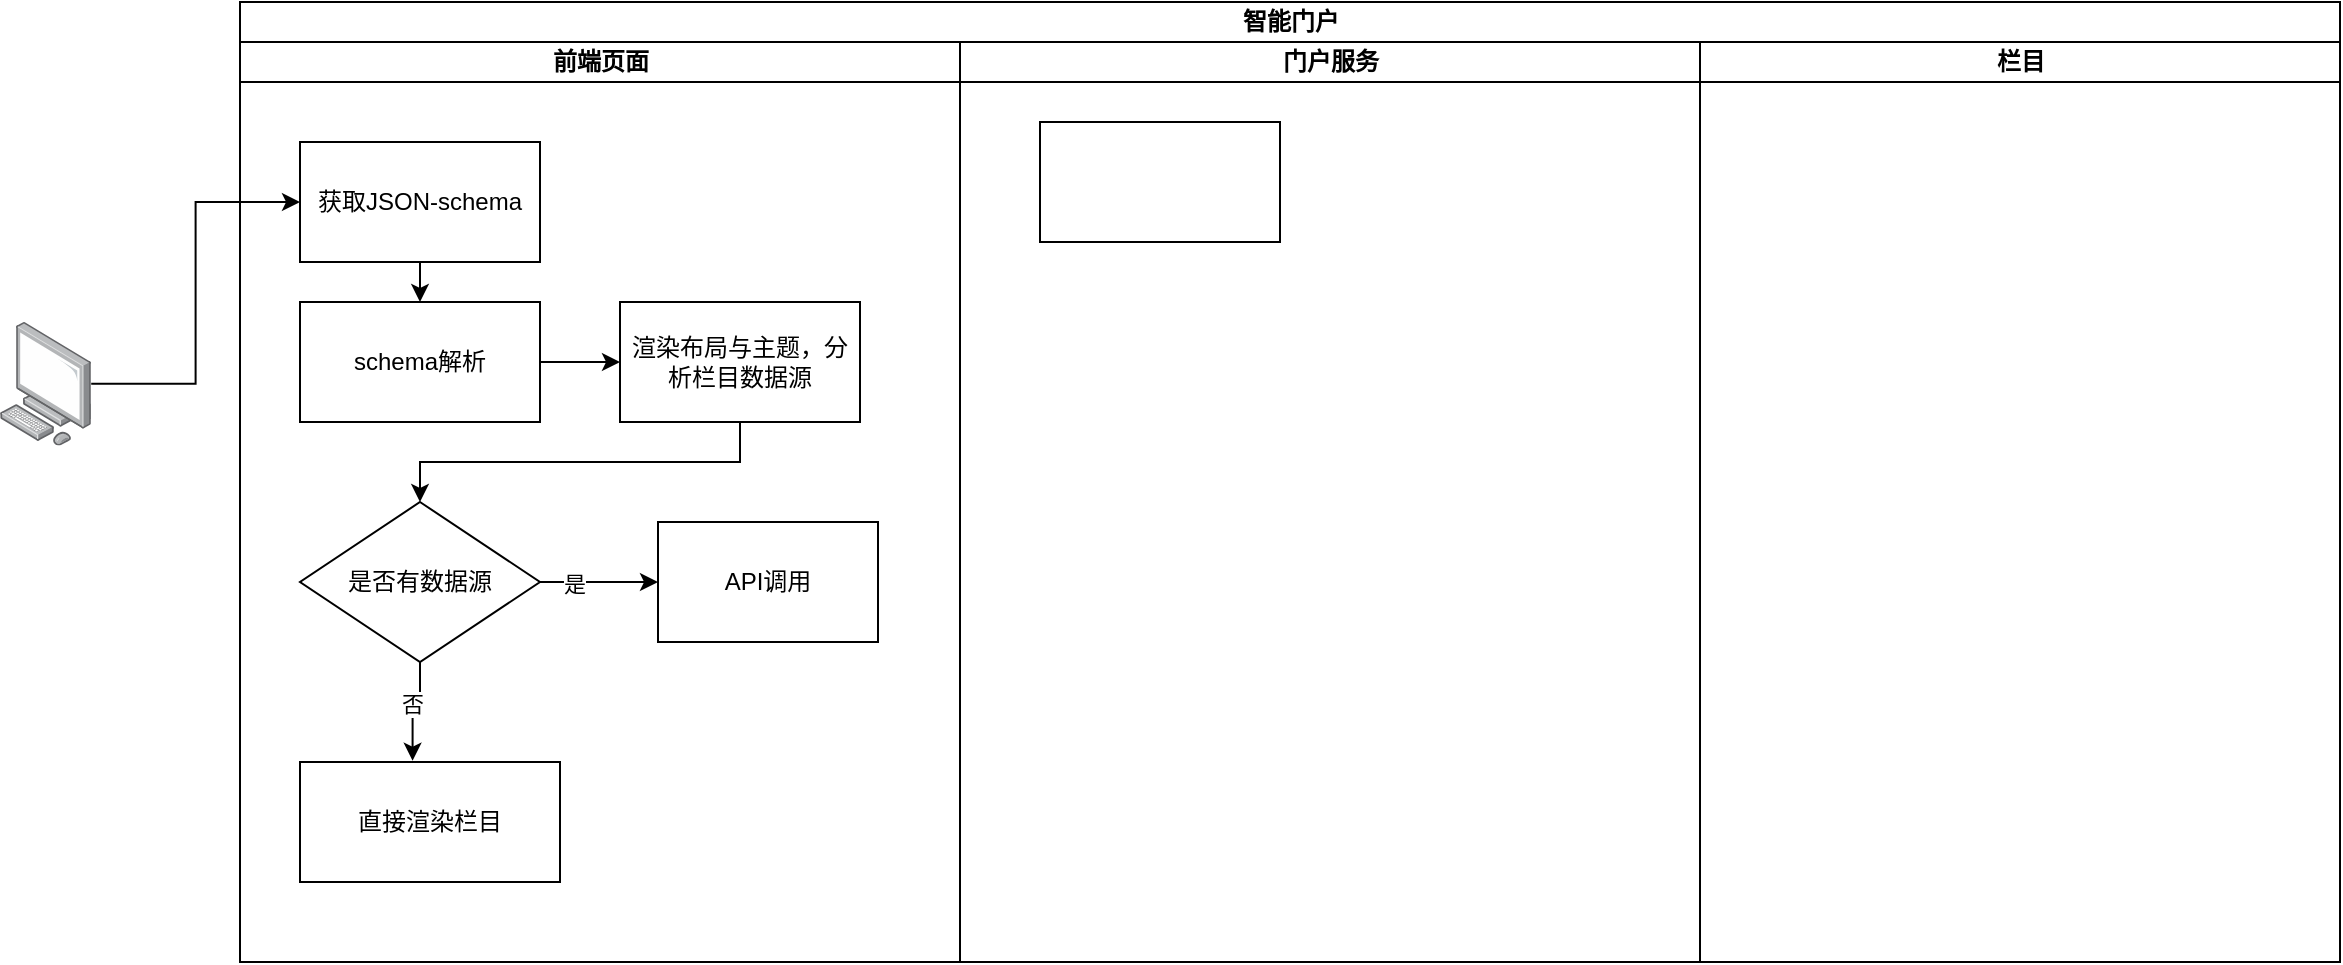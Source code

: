 <mxfile version="28.1.1">
  <diagram id="prtHgNgQTEPvFCAcTncT" name="Page-1">
    <mxGraphModel dx="1205" dy="666" grid="1" gridSize="10" guides="1" tooltips="1" connect="1" arrows="1" fold="1" page="1" pageScale="1" pageWidth="827" pageHeight="1169" math="0" shadow="0">
      <root>
        <mxCell id="0" />
        <mxCell id="1" parent="0" />
        <mxCell id="w7biPJrf0hh5INIUFV1A-1" value="智能门户" style="swimlane;childLayout=stackLayout;resizeParent=1;resizeParentMax=0;startSize=20;html=1;" vertex="1" parent="1">
          <mxGeometry x="150.0" y="70" width="1050" height="480" as="geometry" />
        </mxCell>
        <mxCell id="w7biPJrf0hh5INIUFV1A-2" value="前端页面" style="swimlane;startSize=20;html=1;" vertex="1" parent="w7biPJrf0hh5INIUFV1A-1">
          <mxGeometry y="20" width="360" height="460" as="geometry" />
        </mxCell>
        <mxCell id="w7biPJrf0hh5INIUFV1A-26" style="edgeStyle=orthogonalEdgeStyle;rounded=0;orthogonalLoop=1;jettySize=auto;html=1;exitX=0.5;exitY=1;exitDx=0;exitDy=0;entryX=0.5;entryY=0;entryDx=0;entryDy=0;" edge="1" parent="w7biPJrf0hh5INIUFV1A-2" source="w7biPJrf0hh5INIUFV1A-17" target="w7biPJrf0hh5INIUFV1A-19">
          <mxGeometry relative="1" as="geometry" />
        </mxCell>
        <mxCell id="w7biPJrf0hh5INIUFV1A-17" value="获取JSON-schema" style="rounded=0;whiteSpace=wrap;html=1;" vertex="1" parent="w7biPJrf0hh5INIUFV1A-2">
          <mxGeometry x="30.0" y="50" width="120" height="60" as="geometry" />
        </mxCell>
        <mxCell id="w7biPJrf0hh5INIUFV1A-34" style="edgeStyle=orthogonalEdgeStyle;rounded=0;orthogonalLoop=1;jettySize=auto;html=1;entryX=0;entryY=0.5;entryDx=0;entryDy=0;" edge="1" parent="w7biPJrf0hh5INIUFV1A-2" source="w7biPJrf0hh5INIUFV1A-19" target="w7biPJrf0hh5INIUFV1A-32">
          <mxGeometry relative="1" as="geometry" />
        </mxCell>
        <mxCell id="w7biPJrf0hh5INIUFV1A-19" value="schema解析" style="rounded=0;whiteSpace=wrap;html=1;" vertex="1" parent="w7biPJrf0hh5INIUFV1A-2">
          <mxGeometry x="30.0" y="130" width="120" height="60" as="geometry" />
        </mxCell>
        <mxCell id="w7biPJrf0hh5INIUFV1A-30" style="edgeStyle=orthogonalEdgeStyle;rounded=0;orthogonalLoop=1;jettySize=auto;html=1;entryX=0;entryY=0.5;entryDx=0;entryDy=0;" edge="1" parent="w7biPJrf0hh5INIUFV1A-2" source="w7biPJrf0hh5INIUFV1A-21" target="w7biPJrf0hh5INIUFV1A-23">
          <mxGeometry relative="1" as="geometry" />
        </mxCell>
        <mxCell id="w7biPJrf0hh5INIUFV1A-31" value="是" style="edgeLabel;html=1;align=center;verticalAlign=middle;resizable=0;points=[];" vertex="1" connectable="0" parent="w7biPJrf0hh5INIUFV1A-30">
          <mxGeometry x="-0.446" y="-1" relative="1" as="geometry">
            <mxPoint as="offset" />
          </mxGeometry>
        </mxCell>
        <mxCell id="w7biPJrf0hh5INIUFV1A-21" value="是否有数据源" style="rhombus;whiteSpace=wrap;html=1;" vertex="1" parent="w7biPJrf0hh5INIUFV1A-2">
          <mxGeometry x="30" y="230" width="120" height="80" as="geometry" />
        </mxCell>
        <mxCell id="w7biPJrf0hh5INIUFV1A-24" value="直接渲染栏目" style="rounded=0;whiteSpace=wrap;html=1;" vertex="1" parent="w7biPJrf0hh5INIUFV1A-2">
          <mxGeometry x="30" y="360" width="130" height="60" as="geometry" />
        </mxCell>
        <mxCell id="w7biPJrf0hh5INIUFV1A-23" value="API调用" style="rounded=0;whiteSpace=wrap;html=1;" vertex="1" parent="w7biPJrf0hh5INIUFV1A-2">
          <mxGeometry x="209" y="240" width="110" height="60" as="geometry" />
        </mxCell>
        <mxCell id="w7biPJrf0hh5INIUFV1A-28" style="edgeStyle=orthogonalEdgeStyle;rounded=0;orthogonalLoop=1;jettySize=auto;html=1;entryX=0.433;entryY=-0.011;entryDx=0;entryDy=0;entryPerimeter=0;" edge="1" parent="w7biPJrf0hh5INIUFV1A-2" source="w7biPJrf0hh5INIUFV1A-21" target="w7biPJrf0hh5INIUFV1A-24">
          <mxGeometry relative="1" as="geometry" />
        </mxCell>
        <mxCell id="w7biPJrf0hh5INIUFV1A-29" value="否" style="edgeLabel;html=1;align=center;verticalAlign=middle;resizable=0;points=[];" vertex="1" connectable="0" parent="w7biPJrf0hh5INIUFV1A-28">
          <mxGeometry x="-0.221" y="-4" relative="1" as="geometry">
            <mxPoint as="offset" />
          </mxGeometry>
        </mxCell>
        <mxCell id="w7biPJrf0hh5INIUFV1A-33" style="edgeStyle=orthogonalEdgeStyle;rounded=0;orthogonalLoop=1;jettySize=auto;html=1;" edge="1" parent="w7biPJrf0hh5INIUFV1A-2" source="w7biPJrf0hh5INIUFV1A-32" target="w7biPJrf0hh5INIUFV1A-21">
          <mxGeometry relative="1" as="geometry">
            <Array as="points">
              <mxPoint x="250" y="210" />
              <mxPoint x="90" y="210" />
            </Array>
          </mxGeometry>
        </mxCell>
        <mxCell id="w7biPJrf0hh5INIUFV1A-32" value="渲染布局与主题，分析栏目数据源" style="rounded=0;whiteSpace=wrap;html=1;" vertex="1" parent="w7biPJrf0hh5INIUFV1A-2">
          <mxGeometry x="190.0" y="130" width="120" height="60" as="geometry" />
        </mxCell>
        <mxCell id="w7biPJrf0hh5INIUFV1A-3" value="门户服务" style="swimlane;startSize=20;html=1;" vertex="1" parent="w7biPJrf0hh5INIUFV1A-1">
          <mxGeometry x="360" y="20" width="370" height="460" as="geometry" />
        </mxCell>
        <mxCell id="w7biPJrf0hh5INIUFV1A-14" value="" style="rounded=0;whiteSpace=wrap;html=1;" vertex="1" parent="w7biPJrf0hh5INIUFV1A-3">
          <mxGeometry x="40.0" y="40" width="120" height="60" as="geometry" />
        </mxCell>
        <mxCell id="w7biPJrf0hh5INIUFV1A-4" value="栏目" style="swimlane;startSize=20;html=1;" vertex="1" parent="w7biPJrf0hh5INIUFV1A-1">
          <mxGeometry x="730" y="20" width="320" height="460" as="geometry" />
        </mxCell>
        <mxCell id="w7biPJrf0hh5INIUFV1A-18" style="edgeStyle=orthogonalEdgeStyle;rounded=0;orthogonalLoop=1;jettySize=auto;html=1;entryX=0;entryY=0.5;entryDx=0;entryDy=0;" edge="1" parent="1" source="w7biPJrf0hh5INIUFV1A-11" target="w7biPJrf0hh5INIUFV1A-17">
          <mxGeometry relative="1" as="geometry" />
        </mxCell>
        <mxCell id="w7biPJrf0hh5INIUFV1A-11" value="" style="image;points=[];aspect=fixed;html=1;align=center;shadow=0;dashed=0;image=img/lib/allied_telesis/computer_and_terminals/Personal_Computer.svg;" vertex="1" parent="1">
          <mxGeometry x="30" y="230" width="45.6" height="61.8" as="geometry" />
        </mxCell>
      </root>
    </mxGraphModel>
  </diagram>
</mxfile>
